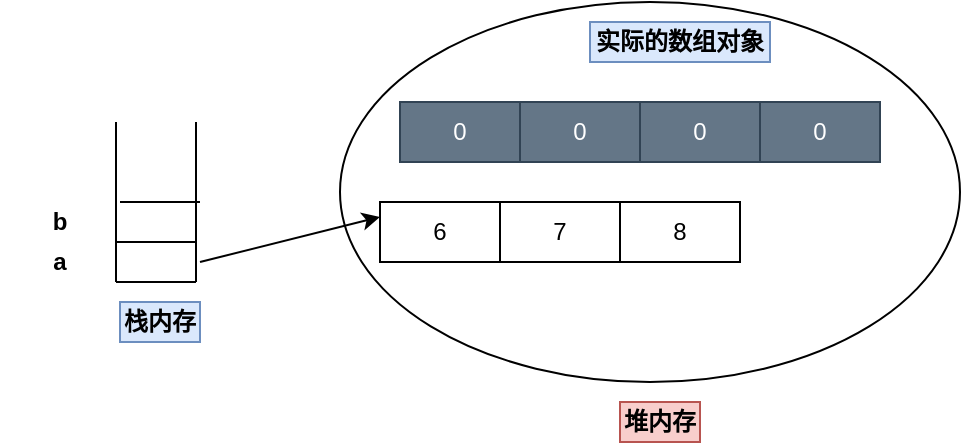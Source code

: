 <mxfile version="14.6.13" type="github">
  <diagram id="prtHgNgQTEPvFCAcTncT" name="Page-1">
    <mxGraphModel dx="940" dy="546" grid="1" gridSize="10" guides="1" tooltips="1" connect="1" arrows="1" fold="1" page="1" pageScale="1" pageWidth="827" pageHeight="1169" math="0" shadow="0">
      <root>
        <mxCell id="0" />
        <mxCell id="1" parent="0" />
        <mxCell id="xWpp5myAzf8wlIbtvPDf-2" value="" style="endArrow=none;html=1;" edge="1" parent="1">
          <mxGeometry width="50" height="50" relative="1" as="geometry">
            <mxPoint x="328" y="320" as="sourcePoint" />
            <mxPoint x="328" y="240" as="targetPoint" />
          </mxGeometry>
        </mxCell>
        <mxCell id="xWpp5myAzf8wlIbtvPDf-3" value="" style="endArrow=none;html=1;" edge="1" parent="1">
          <mxGeometry width="50" height="50" relative="1" as="geometry">
            <mxPoint x="368" y="320" as="sourcePoint" />
            <mxPoint x="368" y="240" as="targetPoint" />
          </mxGeometry>
        </mxCell>
        <mxCell id="xWpp5myAzf8wlIbtvPDf-4" value="" style="endArrow=none;html=1;" edge="1" parent="1">
          <mxGeometry width="50" height="50" relative="1" as="geometry">
            <mxPoint x="328" y="320" as="sourcePoint" />
            <mxPoint x="368" y="320" as="targetPoint" />
          </mxGeometry>
        </mxCell>
        <mxCell id="xWpp5myAzf8wlIbtvPDf-5" value="" style="endArrow=none;html=1;" edge="1" parent="1">
          <mxGeometry width="50" height="50" relative="1" as="geometry">
            <mxPoint x="328" y="300" as="sourcePoint" />
            <mxPoint x="368" y="300" as="targetPoint" />
          </mxGeometry>
        </mxCell>
        <mxCell id="xWpp5myAzf8wlIbtvPDf-6" value="" style="ellipse;whiteSpace=wrap;html=1;" vertex="1" parent="1">
          <mxGeometry x="440" y="180" width="310" height="190" as="geometry" />
        </mxCell>
        <mxCell id="xWpp5myAzf8wlIbtvPDf-7" value="6" style="rounded=0;whiteSpace=wrap;html=1;" vertex="1" parent="1">
          <mxGeometry x="460" y="280" width="60" height="30" as="geometry" />
        </mxCell>
        <mxCell id="xWpp5myAzf8wlIbtvPDf-8" value="7" style="rounded=0;whiteSpace=wrap;html=1;" vertex="1" parent="1">
          <mxGeometry x="520" y="280" width="60" height="30" as="geometry" />
        </mxCell>
        <mxCell id="xWpp5myAzf8wlIbtvPDf-9" value="8" style="rounded=0;whiteSpace=wrap;html=1;" vertex="1" parent="1">
          <mxGeometry x="580" y="280" width="60" height="30" as="geometry" />
        </mxCell>
        <mxCell id="xWpp5myAzf8wlIbtvPDf-11" value="实际的数组对象" style="text;html=1;strokeColor=#6c8ebf;fillColor=#dae8fc;align=center;verticalAlign=middle;whiteSpace=wrap;rounded=0;fontStyle=1" vertex="1" parent="1">
          <mxGeometry x="565" y="190" width="90" height="20" as="geometry" />
        </mxCell>
        <mxCell id="xWpp5myAzf8wlIbtvPDf-12" value="" style="endArrow=classic;html=1;entryX=0;entryY=0.25;entryDx=0;entryDy=0;" edge="1" parent="1" target="xWpp5myAzf8wlIbtvPDf-7">
          <mxGeometry width="50" height="50" relative="1" as="geometry">
            <mxPoint x="370" y="310" as="sourcePoint" />
            <mxPoint x="380" y="270" as="targetPoint" />
          </mxGeometry>
        </mxCell>
        <mxCell id="xWpp5myAzf8wlIbtvPDf-13" value="栈内存" style="text;html=1;strokeColor=#6c8ebf;fillColor=#dae8fc;align=center;verticalAlign=middle;whiteSpace=wrap;rounded=0;fontStyle=1" vertex="1" parent="1">
          <mxGeometry x="330" y="330" width="40" height="20" as="geometry" />
        </mxCell>
        <mxCell id="xWpp5myAzf8wlIbtvPDf-18" value="堆内存" style="text;html=1;strokeColor=#b85450;fillColor=#f8cecc;align=center;verticalAlign=middle;whiteSpace=wrap;rounded=0;fontStyle=1" vertex="1" parent="1">
          <mxGeometry x="580" y="380" width="40" height="20" as="geometry" />
        </mxCell>
        <mxCell id="xWpp5myAzf8wlIbtvPDf-19" value="a" style="text;html=1;strokeColor=none;fillColor=none;align=center;verticalAlign=middle;whiteSpace=wrap;rounded=0;fontStyle=1" vertex="1" parent="1">
          <mxGeometry x="270" y="300" width="60" height="20" as="geometry" />
        </mxCell>
        <mxCell id="xWpp5myAzf8wlIbtvPDf-21" value="0" style="rounded=0;whiteSpace=wrap;html=1;" vertex="1" parent="1">
          <mxGeometry x="470" y="230" width="60" height="30" as="geometry" />
        </mxCell>
        <mxCell id="xWpp5myAzf8wlIbtvPDf-22" value="0" style="rounded=0;whiteSpace=wrap;html=1;fillColor=#647687;strokeColor=#314354;fontColor=#ffffff;" vertex="1" parent="1">
          <mxGeometry x="530" y="230" width="60" height="30" as="geometry" />
        </mxCell>
        <mxCell id="xWpp5myAzf8wlIbtvPDf-23" value="0" style="rounded=0;whiteSpace=wrap;html=1;fillColor=#647687;strokeColor=#314354;fontColor=#ffffff;" vertex="1" parent="1">
          <mxGeometry x="590" y="230" width="60" height="30" as="geometry" />
        </mxCell>
        <mxCell id="xWpp5myAzf8wlIbtvPDf-24" value="0" style="rounded=0;whiteSpace=wrap;html=1;fillColor=#647687;strokeColor=#314354;fontColor=#ffffff;" vertex="1" parent="1">
          <mxGeometry x="650" y="230" width="60" height="30" as="geometry" />
        </mxCell>
        <mxCell id="xWpp5myAzf8wlIbtvPDf-25" value="0" style="rounded=0;whiteSpace=wrap;html=1;fillColor=#647687;strokeColor=#314354;fontColor=#ffffff;" vertex="1" parent="1">
          <mxGeometry x="470" y="230" width="60" height="30" as="geometry" />
        </mxCell>
        <mxCell id="xWpp5myAzf8wlIbtvPDf-26" value="" style="endArrow=none;html=1;" edge="1" parent="1">
          <mxGeometry width="50" height="50" relative="1" as="geometry">
            <mxPoint x="330" y="280" as="sourcePoint" />
            <mxPoint x="370" y="280" as="targetPoint" />
          </mxGeometry>
        </mxCell>
        <mxCell id="xWpp5myAzf8wlIbtvPDf-27" value="b" style="text;html=1;strokeColor=none;fillColor=none;align=center;verticalAlign=middle;whiteSpace=wrap;rounded=0;fontStyle=1" vertex="1" parent="1">
          <mxGeometry x="270" y="280" width="60" height="20" as="geometry" />
        </mxCell>
      </root>
    </mxGraphModel>
  </diagram>
</mxfile>
